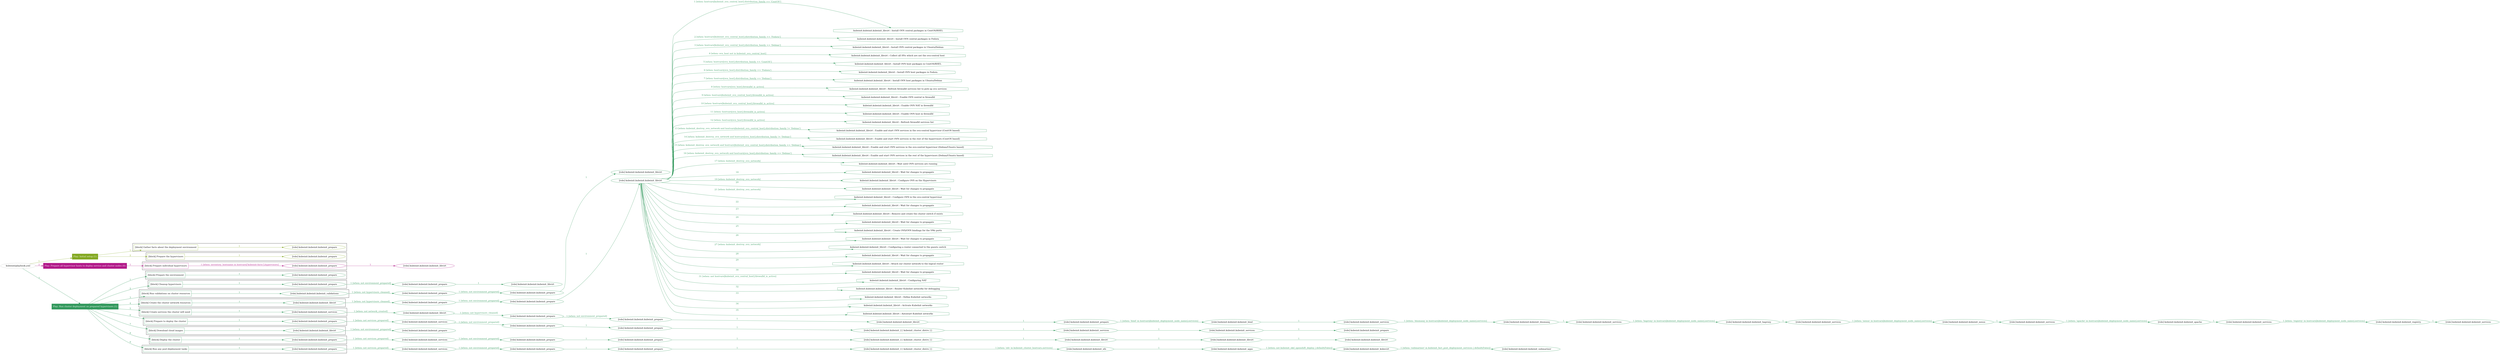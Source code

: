digraph {
	graph [concentrate=true ordering=in rankdir=LR ratio=fill]
	edge [esep=5 sep=10]
	"kubeinit/playbook.yml" [id=root_node style=dotted]
	play_64c5be96 [label="Play: Initial setup (1)" color="#84a923" fontcolor="#ffffff" id=play_64c5be96 shape=box style=filled tooltip=localhost]
	"kubeinit/playbook.yml" -> play_64c5be96 [label="1 " color="#84a923" fontcolor="#84a923" id=edge_d989dc16 labeltooltip="1 " tooltip="1 "]
	subgraph "kubeinit.kubeinit.kubeinit_prepare" {
		role_40d0c9c3 [label="[role] kubeinit.kubeinit.kubeinit_prepare" color="#84a923" id=role_40d0c9c3 tooltip="kubeinit.kubeinit.kubeinit_prepare"]
	}
	subgraph "kubeinit.kubeinit.kubeinit_prepare" {
		role_6f2b9d97 [label="[role] kubeinit.kubeinit.kubeinit_prepare" color="#84a923" id=role_6f2b9d97 tooltip="kubeinit.kubeinit.kubeinit_prepare"]
	}
	subgraph "Play: Initial setup (1)" {
		play_64c5be96 -> block_3b63c0cf [label=1 color="#84a923" fontcolor="#84a923" id=edge_69ab7f92 labeltooltip=1 tooltip=1]
		subgraph cluster_block_3b63c0cf {
			block_3b63c0cf [label="[block] Gather facts about the deployment environment" color="#84a923" id=block_3b63c0cf labeltooltip="Gather facts about the deployment environment" shape=box tooltip="Gather facts about the deployment environment"]
			block_3b63c0cf -> role_40d0c9c3 [label="1 " color="#84a923" fontcolor="#84a923" id=edge_3a339fc4 labeltooltip="1 " tooltip="1 "]
		}
		play_64c5be96 -> block_45d8889c [label=2 color="#84a923" fontcolor="#84a923" id=edge_ad7aba45 labeltooltip=2 tooltip=2]
		subgraph cluster_block_45d8889c {
			block_45d8889c [label="[block] Prepare the hypervisors" color="#84a923" id=block_45d8889c labeltooltip="Prepare the hypervisors" shape=box tooltip="Prepare the hypervisors"]
			block_45d8889c -> role_6f2b9d97 [label="1 " color="#84a923" fontcolor="#84a923" id=edge_18cc5f94 labeltooltip="1 " tooltip="1 "]
		}
	}
	play_cd6ed33e [label="Play: Prepare all hypervisor hosts to deploy service and cluster nodes (0)" color="#b21a89" fontcolor="#ffffff" id=play_cd6ed33e shape=box style=filled tooltip="Play: Prepare all hypervisor hosts to deploy service and cluster nodes (0)"]
	"kubeinit/playbook.yml" -> play_cd6ed33e [label="2 " color="#b21a89" fontcolor="#b21a89" id=edge_70a1ecd7 labeltooltip="2 " tooltip="2 "]
	subgraph "kubeinit.kubeinit.kubeinit_libvirt" {
		role_6ce63985 [label="[role] kubeinit.kubeinit.kubeinit_libvirt" color="#b21a89" id=role_6ce63985 tooltip="kubeinit.kubeinit.kubeinit_libvirt"]
	}
	subgraph "kubeinit.kubeinit.kubeinit_prepare" {
		role_cce93c02 [label="[role] kubeinit.kubeinit.kubeinit_prepare" color="#b21a89" id=role_cce93c02 tooltip="kubeinit.kubeinit.kubeinit_prepare"]
		role_cce93c02 -> role_6ce63985 [label="1 " color="#b21a89" fontcolor="#b21a89" id=edge_01d6699b labeltooltip="1 " tooltip="1 "]
	}
	subgraph "Play: Prepare all hypervisor hosts to deploy service and cluster nodes (0)" {
		play_cd6ed33e -> block_f930c5ff [label=1 color="#b21a89" fontcolor="#b21a89" id=edge_4c06ca40 labeltooltip=1 tooltip=1]
		subgraph cluster_block_f930c5ff {
			block_f930c5ff [label="[block] Prepare individual hypervisors" color="#b21a89" id=block_f930c5ff labeltooltip="Prepare individual hypervisors" shape=box tooltip="Prepare individual hypervisors"]
			block_f930c5ff -> role_cce93c02 [label="1 [when: inventory_hostname in hostvars['kubeinit-facts'].hypervisors]" color="#b21a89" fontcolor="#b21a89" id=edge_00467868 labeltooltip="1 [when: inventory_hostname in hostvars['kubeinit-facts'].hypervisors]" tooltip="1 [when: inventory_hostname in hostvars['kubeinit-facts'].hypervisors]"]
		}
	}
	play_74e1d8f1 [label="Play: Run cluster deployment on prepared hypervisors (1)" color="#33995d" fontcolor="#ffffff" id=play_74e1d8f1 shape=box style=filled tooltip=localhost]
	"kubeinit/playbook.yml" -> play_74e1d8f1 [label="3 " color="#33995d" fontcolor="#33995d" id=edge_7a89b7b6 labeltooltip="3 " tooltip="3 "]
	subgraph "kubeinit.kubeinit.kubeinit_prepare" {
		role_b40b4121 [label="[role] kubeinit.kubeinit.kubeinit_prepare" color="#33995d" id=role_b40b4121 tooltip="kubeinit.kubeinit.kubeinit_prepare"]
	}
	subgraph "kubeinit.kubeinit.kubeinit_libvirt" {
		role_b1e05d0d [label="[role] kubeinit.kubeinit.kubeinit_libvirt" color="#33995d" id=role_b1e05d0d tooltip="kubeinit.kubeinit.kubeinit_libvirt"]
	}
	subgraph "kubeinit.kubeinit.kubeinit_prepare" {
		role_0f54684a [label="[role] kubeinit.kubeinit.kubeinit_prepare" color="#33995d" id=role_0f54684a tooltip="kubeinit.kubeinit.kubeinit_prepare"]
		role_0f54684a -> role_b1e05d0d [label="1 " color="#33995d" fontcolor="#33995d" id=edge_5218c5a9 labeltooltip="1 " tooltip="1 "]
	}
	subgraph "kubeinit.kubeinit.kubeinit_prepare" {
		role_afe2c959 [label="[role] kubeinit.kubeinit.kubeinit_prepare" color="#33995d" id=role_afe2c959 tooltip="kubeinit.kubeinit.kubeinit_prepare"]
		role_afe2c959 -> role_0f54684a [label="1 [when: not environment_prepared]" color="#33995d" fontcolor="#33995d" id=edge_82665a51 labeltooltip="1 [when: not environment_prepared]" tooltip="1 [when: not environment_prepared]"]
	}
	subgraph "kubeinit.kubeinit.kubeinit_libvirt" {
		role_5a486a34 [label="[role] kubeinit.kubeinit.kubeinit_libvirt" color="#33995d" id=role_5a486a34 tooltip="kubeinit.kubeinit.kubeinit_libvirt"]
	}
	subgraph "kubeinit.kubeinit.kubeinit_prepare" {
		role_0d110d1c [label="[role] kubeinit.kubeinit.kubeinit_prepare" color="#33995d" id=role_0d110d1c tooltip="kubeinit.kubeinit.kubeinit_prepare"]
		role_0d110d1c -> role_5a486a34 [label="1 " color="#33995d" fontcolor="#33995d" id=edge_1c756666 labeltooltip="1 " tooltip="1 "]
	}
	subgraph "kubeinit.kubeinit.kubeinit_prepare" {
		role_6f2c1e67 [label="[role] kubeinit.kubeinit.kubeinit_prepare" color="#33995d" id=role_6f2c1e67 tooltip="kubeinit.kubeinit.kubeinit_prepare"]
		role_6f2c1e67 -> role_0d110d1c [label="1 [when: not environment_prepared]" color="#33995d" fontcolor="#33995d" id=edge_6d3d7665 labeltooltip="1 [when: not environment_prepared]" tooltip="1 [when: not environment_prepared]"]
	}
	subgraph "kubeinit.kubeinit.kubeinit_validations" {
		role_a00340f7 [label="[role] kubeinit.kubeinit.kubeinit_validations" color="#33995d" id=role_a00340f7 tooltip="kubeinit.kubeinit.kubeinit_validations"]
		role_a00340f7 -> role_6f2c1e67 [label="1 [when: not hypervisors_cleaned]" color="#33995d" fontcolor="#33995d" id=edge_d309adbd labeltooltip="1 [when: not hypervisors_cleaned]" tooltip="1 [when: not hypervisors_cleaned]"]
	}
	subgraph "kubeinit.kubeinit.kubeinit_libvirt" {
		role_6da11838 [label="[role] kubeinit.kubeinit.kubeinit_libvirt" color="#33995d" id=role_6da11838 tooltip="kubeinit.kubeinit.kubeinit_libvirt"]
		task_1759859d [label="kubeinit.kubeinit.kubeinit_libvirt : Install OVN central packages in CentOS/RHEL" color="#33995d" id=task_1759859d shape=octagon tooltip="kubeinit.kubeinit.kubeinit_libvirt : Install OVN central packages in CentOS/RHEL"]
		role_6da11838 -> task_1759859d [label="1 [when: hostvars[kubeinit_ovn_central_host].distribution_family == 'CentOS']" color="#33995d" fontcolor="#33995d" id=edge_3286faf6 labeltooltip="1 [when: hostvars[kubeinit_ovn_central_host].distribution_family == 'CentOS']" tooltip="1 [when: hostvars[kubeinit_ovn_central_host].distribution_family == 'CentOS']"]
		task_65e02f44 [label="kubeinit.kubeinit.kubeinit_libvirt : Install OVN central packages in Fedora" color="#33995d" id=task_65e02f44 shape=octagon tooltip="kubeinit.kubeinit.kubeinit_libvirt : Install OVN central packages in Fedora"]
		role_6da11838 -> task_65e02f44 [label="2 [when: hostvars[kubeinit_ovn_central_host].distribution_family == 'Fedora']" color="#33995d" fontcolor="#33995d" id=edge_ba212b54 labeltooltip="2 [when: hostvars[kubeinit_ovn_central_host].distribution_family == 'Fedora']" tooltip="2 [when: hostvars[kubeinit_ovn_central_host].distribution_family == 'Fedora']"]
		task_5f76c30f [label="kubeinit.kubeinit.kubeinit_libvirt : Install OVN central packages in Ubuntu/Debian" color="#33995d" id=task_5f76c30f shape=octagon tooltip="kubeinit.kubeinit.kubeinit_libvirt : Install OVN central packages in Ubuntu/Debian"]
		role_6da11838 -> task_5f76c30f [label="3 [when: hostvars[kubeinit_ovn_central_host].distribution_family == 'Debian']" color="#33995d" fontcolor="#33995d" id=edge_7a84718f labeltooltip="3 [when: hostvars[kubeinit_ovn_central_host].distribution_family == 'Debian']" tooltip="3 [when: hostvars[kubeinit_ovn_central_host].distribution_family == 'Debian']"]
		task_08f5e049 [label="kubeinit.kubeinit.kubeinit_libvirt : Collect all HVs which are not the ovn-central host" color="#33995d" id=task_08f5e049 shape=octagon tooltip="kubeinit.kubeinit.kubeinit_libvirt : Collect all HVs which are not the ovn-central host"]
		role_6da11838 -> task_08f5e049 [label="4 [when: ovn_host not in kubeinit_ovn_central_host]" color="#33995d" fontcolor="#33995d" id=edge_309774af labeltooltip="4 [when: ovn_host not in kubeinit_ovn_central_host]" tooltip="4 [when: ovn_host not in kubeinit_ovn_central_host]"]
		task_6bb2a9de [label="kubeinit.kubeinit.kubeinit_libvirt : Install OVN host packages in CentOS/RHEL" color="#33995d" id=task_6bb2a9de shape=octagon tooltip="kubeinit.kubeinit.kubeinit_libvirt : Install OVN host packages in CentOS/RHEL"]
		role_6da11838 -> task_6bb2a9de [label="5 [when: hostvars[ovn_host].distribution_family == 'CentOS']" color="#33995d" fontcolor="#33995d" id=edge_b638bb57 labeltooltip="5 [when: hostvars[ovn_host].distribution_family == 'CentOS']" tooltip="5 [when: hostvars[ovn_host].distribution_family == 'CentOS']"]
		task_6ecfb9bb [label="kubeinit.kubeinit.kubeinit_libvirt : Install OVN host packages in Fedora" color="#33995d" id=task_6ecfb9bb shape=octagon tooltip="kubeinit.kubeinit.kubeinit_libvirt : Install OVN host packages in Fedora"]
		role_6da11838 -> task_6ecfb9bb [label="6 [when: hostvars[ovn_host].distribution_family == 'Fedora']" color="#33995d" fontcolor="#33995d" id=edge_80e755b7 labeltooltip="6 [when: hostvars[ovn_host].distribution_family == 'Fedora']" tooltip="6 [when: hostvars[ovn_host].distribution_family == 'Fedora']"]
		task_16bea270 [label="kubeinit.kubeinit.kubeinit_libvirt : Install OVN host packages in Ubuntu/Debian" color="#33995d" id=task_16bea270 shape=octagon tooltip="kubeinit.kubeinit.kubeinit_libvirt : Install OVN host packages in Ubuntu/Debian"]
		role_6da11838 -> task_16bea270 [label="7 [when: hostvars[ovn_host].distribution_family == 'Debian']" color="#33995d" fontcolor="#33995d" id=edge_3de2c2cf labeltooltip="7 [when: hostvars[ovn_host].distribution_family == 'Debian']" tooltip="7 [when: hostvars[ovn_host].distribution_family == 'Debian']"]
		task_77dfca87 [label="kubeinit.kubeinit.kubeinit_libvirt : Refresh firewalld services list to pick up ovn services" color="#33995d" id=task_77dfca87 shape=octagon tooltip="kubeinit.kubeinit.kubeinit_libvirt : Refresh firewalld services list to pick up ovn services"]
		role_6da11838 -> task_77dfca87 [label="8 [when: hostvars[ovn_host].firewalld_is_active]" color="#33995d" fontcolor="#33995d" id=edge_5b3ef7ee labeltooltip="8 [when: hostvars[ovn_host].firewalld_is_active]" tooltip="8 [when: hostvars[ovn_host].firewalld_is_active]"]
		task_a8892f51 [label="kubeinit.kubeinit.kubeinit_libvirt : Enable OVN central in firewalld" color="#33995d" id=task_a8892f51 shape=octagon tooltip="kubeinit.kubeinit.kubeinit_libvirt : Enable OVN central in firewalld"]
		role_6da11838 -> task_a8892f51 [label="9 [when: hostvars[kubeinit_ovn_central_host].firewalld_is_active]" color="#33995d" fontcolor="#33995d" id=edge_c0bc799a labeltooltip="9 [when: hostvars[kubeinit_ovn_central_host].firewalld_is_active]" tooltip="9 [when: hostvars[kubeinit_ovn_central_host].firewalld_is_active]"]
		task_7286042a [label="kubeinit.kubeinit.kubeinit_libvirt : Enable OVN NAT in firewalld" color="#33995d" id=task_7286042a shape=octagon tooltip="kubeinit.kubeinit.kubeinit_libvirt : Enable OVN NAT in firewalld"]
		role_6da11838 -> task_7286042a [label="10 [when: hostvars[kubeinit_ovn_central_host].firewalld_is_active]" color="#33995d" fontcolor="#33995d" id=edge_5a6fcb88 labeltooltip="10 [when: hostvars[kubeinit_ovn_central_host].firewalld_is_active]" tooltip="10 [when: hostvars[kubeinit_ovn_central_host].firewalld_is_active]"]
		task_fccbbf4f [label="kubeinit.kubeinit.kubeinit_libvirt : Enable OVN host in firewalld" color="#33995d" id=task_fccbbf4f shape=octagon tooltip="kubeinit.kubeinit.kubeinit_libvirt : Enable OVN host in firewalld"]
		role_6da11838 -> task_fccbbf4f [label="11 [when: hostvars[ovn_host].firewalld_is_active]" color="#33995d" fontcolor="#33995d" id=edge_d07a5533 labeltooltip="11 [when: hostvars[ovn_host].firewalld_is_active]" tooltip="11 [when: hostvars[ovn_host].firewalld_is_active]"]
		task_d6bf2bf0 [label="kubeinit.kubeinit.kubeinit_libvirt : Refresh firewalld services list" color="#33995d" id=task_d6bf2bf0 shape=octagon tooltip="kubeinit.kubeinit.kubeinit_libvirt : Refresh firewalld services list"]
		role_6da11838 -> task_d6bf2bf0 [label="12 [when: hostvars[ovn_host].firewalld_is_active]" color="#33995d" fontcolor="#33995d" id=edge_869db8e2 labeltooltip="12 [when: hostvars[ovn_host].firewalld_is_active]" tooltip="12 [when: hostvars[ovn_host].firewalld_is_active]"]
		task_e88856ba [label="kubeinit.kubeinit.kubeinit_libvirt : Enable and start OVN services in the ovn-central hypervisor (CentOS based)" color="#33995d" id=task_e88856ba shape=octagon tooltip="kubeinit.kubeinit.kubeinit_libvirt : Enable and start OVN services in the ovn-central hypervisor (CentOS based)"]
		role_6da11838 -> task_e88856ba [label="13 [when: kubeinit_destroy_ovn_network and hostvars[kubeinit_ovn_central_host].distribution_family != 'Debian']" color="#33995d" fontcolor="#33995d" id=edge_960bbe0b labeltooltip="13 [when: kubeinit_destroy_ovn_network and hostvars[kubeinit_ovn_central_host].distribution_family != 'Debian']" tooltip="13 [when: kubeinit_destroy_ovn_network and hostvars[kubeinit_ovn_central_host].distribution_family != 'Debian']"]
		task_934f1d5e [label="kubeinit.kubeinit.kubeinit_libvirt : Enable and start OVN services in the rest of the hypervisors (CentOS based)" color="#33995d" id=task_934f1d5e shape=octagon tooltip="kubeinit.kubeinit.kubeinit_libvirt : Enable and start OVN services in the rest of the hypervisors (CentOS based)"]
		role_6da11838 -> task_934f1d5e [label="14 [when: kubeinit_destroy_ovn_network and hostvars[ovn_host].distribution_family != 'Debian']" color="#33995d" fontcolor="#33995d" id=edge_e40ad2ad labeltooltip="14 [when: kubeinit_destroy_ovn_network and hostvars[ovn_host].distribution_family != 'Debian']" tooltip="14 [when: kubeinit_destroy_ovn_network and hostvars[ovn_host].distribution_family != 'Debian']"]
		task_148673da [label="kubeinit.kubeinit.kubeinit_libvirt : Enable and start OVN services in the ovn-central hypervisor (Debian/Ubuntu based)" color="#33995d" id=task_148673da shape=octagon tooltip="kubeinit.kubeinit.kubeinit_libvirt : Enable and start OVN services in the ovn-central hypervisor (Debian/Ubuntu based)"]
		role_6da11838 -> task_148673da [label="15 [when: kubeinit_destroy_ovn_network and hostvars[kubeinit_ovn_central_host].distribution_family == 'Debian']" color="#33995d" fontcolor="#33995d" id=edge_38afab16 labeltooltip="15 [when: kubeinit_destroy_ovn_network and hostvars[kubeinit_ovn_central_host].distribution_family == 'Debian']" tooltip="15 [when: kubeinit_destroy_ovn_network and hostvars[kubeinit_ovn_central_host].distribution_family == 'Debian']"]
		task_e67b61d2 [label="kubeinit.kubeinit.kubeinit_libvirt : Enable and start OVN services in the rest of the hypervisors (Debian/Ubuntu based)" color="#33995d" id=task_e67b61d2 shape=octagon tooltip="kubeinit.kubeinit.kubeinit_libvirt : Enable and start OVN services in the rest of the hypervisors (Debian/Ubuntu based)"]
		role_6da11838 -> task_e67b61d2 [label="16 [when: kubeinit_destroy_ovn_network and hostvars[ovn_host].distribution_family == 'Debian']" color="#33995d" fontcolor="#33995d" id=edge_6595c853 labeltooltip="16 [when: kubeinit_destroy_ovn_network and hostvars[ovn_host].distribution_family == 'Debian']" tooltip="16 [when: kubeinit_destroy_ovn_network and hostvars[ovn_host].distribution_family == 'Debian']"]
		task_322de3c3 [label="kubeinit.kubeinit.kubeinit_libvirt : Wait until OVN services are running" color="#33995d" id=task_322de3c3 shape=octagon tooltip="kubeinit.kubeinit.kubeinit_libvirt : Wait until OVN services are running"]
		role_6da11838 -> task_322de3c3 [label="17 [when: kubeinit_destroy_ovn_network]" color="#33995d" fontcolor="#33995d" id=edge_fb62d770 labeltooltip="17 [when: kubeinit_destroy_ovn_network]" tooltip="17 [when: kubeinit_destroy_ovn_network]"]
		task_72d960ee [label="kubeinit.kubeinit.kubeinit_libvirt : Wait for changes to propagate" color="#33995d" id=task_72d960ee shape=octagon tooltip="kubeinit.kubeinit.kubeinit_libvirt : Wait for changes to propagate"]
		role_6da11838 -> task_72d960ee [label="18 " color="#33995d" fontcolor="#33995d" id=edge_af1319af labeltooltip="18 " tooltip="18 "]
		task_82a09cc0 [label="kubeinit.kubeinit.kubeinit_libvirt : Configure OVS on the Hypervisors" color="#33995d" id=task_82a09cc0 shape=octagon tooltip="kubeinit.kubeinit.kubeinit_libvirt : Configure OVS on the Hypervisors"]
		role_6da11838 -> task_82a09cc0 [label="19 [when: kubeinit_destroy_ovn_network]" color="#33995d" fontcolor="#33995d" id=edge_cda50c29 labeltooltip="19 [when: kubeinit_destroy_ovn_network]" tooltip="19 [when: kubeinit_destroy_ovn_network]"]
		task_f2006112 [label="kubeinit.kubeinit.kubeinit_libvirt : Wait for changes to propagate" color="#33995d" id=task_f2006112 shape=octagon tooltip="kubeinit.kubeinit.kubeinit_libvirt : Wait for changes to propagate"]
		role_6da11838 -> task_f2006112 [label="20 " color="#33995d" fontcolor="#33995d" id=edge_9fe1736d labeltooltip="20 " tooltip="20 "]
		task_4aa82bf3 [label="kubeinit.kubeinit.kubeinit_libvirt : Configure OVN in the ovn-central hypervisor" color="#33995d" id=task_4aa82bf3 shape=octagon tooltip="kubeinit.kubeinit.kubeinit_libvirt : Configure OVN in the ovn-central hypervisor"]
		role_6da11838 -> task_4aa82bf3 [label="21 [when: kubeinit_destroy_ovn_network]" color="#33995d" fontcolor="#33995d" id=edge_2e6d9ff4 labeltooltip="21 [when: kubeinit_destroy_ovn_network]" tooltip="21 [when: kubeinit_destroy_ovn_network]"]
		task_3efb49d4 [label="kubeinit.kubeinit.kubeinit_libvirt : Wait for changes to propagate" color="#33995d" id=task_3efb49d4 shape=octagon tooltip="kubeinit.kubeinit.kubeinit_libvirt : Wait for changes to propagate"]
		role_6da11838 -> task_3efb49d4 [label="22 " color="#33995d" fontcolor="#33995d" id=edge_be2f9a98 labeltooltip="22 " tooltip="22 "]
		task_24e641fa [label="kubeinit.kubeinit.kubeinit_libvirt : Remove and create the cluster switch if exists" color="#33995d" id=task_24e641fa shape=octagon tooltip="kubeinit.kubeinit.kubeinit_libvirt : Remove and create the cluster switch if exists"]
		role_6da11838 -> task_24e641fa [label="23 " color="#33995d" fontcolor="#33995d" id=edge_5d2b71e0 labeltooltip="23 " tooltip="23 "]
		task_b1082b99 [label="kubeinit.kubeinit.kubeinit_libvirt : Wait for changes to propagate" color="#33995d" id=task_b1082b99 shape=octagon tooltip="kubeinit.kubeinit.kubeinit_libvirt : Wait for changes to propagate"]
		role_6da11838 -> task_b1082b99 [label="24 " color="#33995d" fontcolor="#33995d" id=edge_dfe21b2f labeltooltip="24 " tooltip="24 "]
		task_6963716a [label="kubeinit.kubeinit.kubeinit_libvirt : Create OVS/OVN bindings for the VMs ports" color="#33995d" id=task_6963716a shape=octagon tooltip="kubeinit.kubeinit.kubeinit_libvirt : Create OVS/OVN bindings for the VMs ports"]
		role_6da11838 -> task_6963716a [label="25 " color="#33995d" fontcolor="#33995d" id=edge_ed2f2260 labeltooltip="25 " tooltip="25 "]
		task_3016f335 [label="kubeinit.kubeinit.kubeinit_libvirt : Wait for changes to propagate" color="#33995d" id=task_3016f335 shape=octagon tooltip="kubeinit.kubeinit.kubeinit_libvirt : Wait for changes to propagate"]
		role_6da11838 -> task_3016f335 [label="26 " color="#33995d" fontcolor="#33995d" id=edge_bf294d38 labeltooltip="26 " tooltip="26 "]
		task_5454903c [label="kubeinit.kubeinit.kubeinit_libvirt : Configuring a router connected to the guests switch" color="#33995d" id=task_5454903c shape=octagon tooltip="kubeinit.kubeinit.kubeinit_libvirt : Configuring a router connected to the guests switch"]
		role_6da11838 -> task_5454903c [label="27 [when: kubeinit_destroy_ovn_network]" color="#33995d" fontcolor="#33995d" id=edge_5225630f labeltooltip="27 [when: kubeinit_destroy_ovn_network]" tooltip="27 [when: kubeinit_destroy_ovn_network]"]
		task_b6505bed [label="kubeinit.kubeinit.kubeinit_libvirt : Wait for changes to propagate" color="#33995d" id=task_b6505bed shape=octagon tooltip="kubeinit.kubeinit.kubeinit_libvirt : Wait for changes to propagate"]
		role_6da11838 -> task_b6505bed [label="28 " color="#33995d" fontcolor="#33995d" id=edge_0a147ffc labeltooltip="28 " tooltip="28 "]
		task_9afb7495 [label="kubeinit.kubeinit.kubeinit_libvirt : Attach our cluster network to the logical router" color="#33995d" id=task_9afb7495 shape=octagon tooltip="kubeinit.kubeinit.kubeinit_libvirt : Attach our cluster network to the logical router"]
		role_6da11838 -> task_9afb7495 [label="29 " color="#33995d" fontcolor="#33995d" id=edge_9f7c81ab labeltooltip="29 " tooltip="29 "]
		task_f857a353 [label="kubeinit.kubeinit.kubeinit_libvirt : Wait for changes to propagate" color="#33995d" id=task_f857a353 shape=octagon tooltip="kubeinit.kubeinit.kubeinit_libvirt : Wait for changes to propagate"]
		role_6da11838 -> task_f857a353 [label="30 " color="#33995d" fontcolor="#33995d" id=edge_a60b08bb labeltooltip="30 " tooltip="30 "]
		task_835fd56e [label="kubeinit.kubeinit.kubeinit_libvirt : Configuring NAT" color="#33995d" id=task_835fd56e shape=octagon tooltip="kubeinit.kubeinit.kubeinit_libvirt : Configuring NAT"]
		role_6da11838 -> task_835fd56e [label="31 [when: not hostvars[kubeinit_ovn_central_host].firewalld_is_active]" color="#33995d" fontcolor="#33995d" id=edge_90fb4fee labeltooltip="31 [when: not hostvars[kubeinit_ovn_central_host].firewalld_is_active]" tooltip="31 [when: not hostvars[kubeinit_ovn_central_host].firewalld_is_active]"]
		task_0739cfad [label="kubeinit.kubeinit.kubeinit_libvirt : Render KubeInit networks for debugging" color="#33995d" id=task_0739cfad shape=octagon tooltip="kubeinit.kubeinit.kubeinit_libvirt : Render KubeInit networks for debugging"]
		role_6da11838 -> task_0739cfad [label="32 " color="#33995d" fontcolor="#33995d" id=edge_9832bb47 labeltooltip="32 " tooltip="32 "]
		task_753982cb [label="kubeinit.kubeinit.kubeinit_libvirt : Define KubeInit networks" color="#33995d" id=task_753982cb shape=octagon tooltip="kubeinit.kubeinit.kubeinit_libvirt : Define KubeInit networks"]
		role_6da11838 -> task_753982cb [label="33 " color="#33995d" fontcolor="#33995d" id=edge_c92f7876 labeltooltip="33 " tooltip="33 "]
		task_6e7739a7 [label="kubeinit.kubeinit.kubeinit_libvirt : Activate KubeInit networks" color="#33995d" id=task_6e7739a7 shape=octagon tooltip="kubeinit.kubeinit.kubeinit_libvirt : Activate KubeInit networks"]
		role_6da11838 -> task_6e7739a7 [label="34 " color="#33995d" fontcolor="#33995d" id=edge_ec42f949 labeltooltip="34 " tooltip="34 "]
		task_7151248c [label="kubeinit.kubeinit.kubeinit_libvirt : Autostart KubeInit networks" color="#33995d" id=task_7151248c shape=octagon tooltip="kubeinit.kubeinit.kubeinit_libvirt : Autostart KubeInit networks"]
		role_6da11838 -> task_7151248c [label="35 " color="#33995d" fontcolor="#33995d" id=edge_62a8158e labeltooltip="35 " tooltip="35 "]
	}
	subgraph "kubeinit.kubeinit.kubeinit_prepare" {
		role_6a6a3510 [label="[role] kubeinit.kubeinit.kubeinit_prepare" color="#33995d" id=role_6a6a3510 tooltip="kubeinit.kubeinit.kubeinit_prepare"]
		role_6a6a3510 -> role_6da11838 [label="1 " color="#33995d" fontcolor="#33995d" id=edge_783809f7 labeltooltip="1 " tooltip="1 "]
	}
	subgraph "kubeinit.kubeinit.kubeinit_prepare" {
		role_2949c669 [label="[role] kubeinit.kubeinit.kubeinit_prepare" color="#33995d" id=role_2949c669 tooltip="kubeinit.kubeinit.kubeinit_prepare"]
		role_2949c669 -> role_6a6a3510 [label="1 [when: not environment_prepared]" color="#33995d" fontcolor="#33995d" id=edge_83961c93 labeltooltip="1 [when: not environment_prepared]" tooltip="1 [when: not environment_prepared]"]
	}
	subgraph "kubeinit.kubeinit.kubeinit_libvirt" {
		role_b7d84d77 [label="[role] kubeinit.kubeinit.kubeinit_libvirt" color="#33995d" id=role_b7d84d77 tooltip="kubeinit.kubeinit.kubeinit_libvirt"]
		role_b7d84d77 -> role_2949c669 [label="1 [when: not hypervisors_cleaned]" color="#33995d" fontcolor="#33995d" id=edge_e78f540b labeltooltip="1 [when: not hypervisors_cleaned]" tooltip="1 [when: not hypervisors_cleaned]"]
	}
	subgraph "kubeinit.kubeinit.kubeinit_services" {
		role_6c915ada [label="[role] kubeinit.kubeinit.kubeinit_services" color="#33995d" id=role_6c915ada tooltip="kubeinit.kubeinit.kubeinit_services"]
	}
	subgraph "kubeinit.kubeinit.kubeinit_registry" {
		role_28fd7b31 [label="[role] kubeinit.kubeinit.kubeinit_registry" color="#33995d" id=role_28fd7b31 tooltip="kubeinit.kubeinit.kubeinit_registry"]
		role_28fd7b31 -> role_6c915ada [label="1 " color="#33995d" fontcolor="#33995d" id=edge_4b3110cd labeltooltip="1 " tooltip="1 "]
	}
	subgraph "kubeinit.kubeinit.kubeinit_services" {
		role_e781f636 [label="[role] kubeinit.kubeinit.kubeinit_services" color="#33995d" id=role_e781f636 tooltip="kubeinit.kubeinit.kubeinit_services"]
		role_e781f636 -> role_28fd7b31 [label="1 [when: 'registry' in hostvars[kubeinit_deployment_node_name].services]" color="#33995d" fontcolor="#33995d" id=edge_9e55ff65 labeltooltip="1 [when: 'registry' in hostvars[kubeinit_deployment_node_name].services]" tooltip="1 [when: 'registry' in hostvars[kubeinit_deployment_node_name].services]"]
	}
	subgraph "kubeinit.kubeinit.kubeinit_apache" {
		role_0ebfeaf5 [label="[role] kubeinit.kubeinit.kubeinit_apache" color="#33995d" id=role_0ebfeaf5 tooltip="kubeinit.kubeinit.kubeinit_apache"]
		role_0ebfeaf5 -> role_e781f636 [label="1 " color="#33995d" fontcolor="#33995d" id=edge_142964bd labeltooltip="1 " tooltip="1 "]
	}
	subgraph "kubeinit.kubeinit.kubeinit_services" {
		role_2c977f11 [label="[role] kubeinit.kubeinit.kubeinit_services" color="#33995d" id=role_2c977f11 tooltip="kubeinit.kubeinit.kubeinit_services"]
		role_2c977f11 -> role_0ebfeaf5 [label="1 [when: 'apache' in hostvars[kubeinit_deployment_node_name].services]" color="#33995d" fontcolor="#33995d" id=edge_5a2590e5 labeltooltip="1 [when: 'apache' in hostvars[kubeinit_deployment_node_name].services]" tooltip="1 [when: 'apache' in hostvars[kubeinit_deployment_node_name].services]"]
	}
	subgraph "kubeinit.kubeinit.kubeinit_nexus" {
		role_3e7e03a2 [label="[role] kubeinit.kubeinit.kubeinit_nexus" color="#33995d" id=role_3e7e03a2 tooltip="kubeinit.kubeinit.kubeinit_nexus"]
		role_3e7e03a2 -> role_2c977f11 [label="1 " color="#33995d" fontcolor="#33995d" id=edge_be854e97 labeltooltip="1 " tooltip="1 "]
	}
	subgraph "kubeinit.kubeinit.kubeinit_services" {
		role_ef25cf33 [label="[role] kubeinit.kubeinit.kubeinit_services" color="#33995d" id=role_ef25cf33 tooltip="kubeinit.kubeinit.kubeinit_services"]
		role_ef25cf33 -> role_3e7e03a2 [label="1 [when: 'nexus' in hostvars[kubeinit_deployment_node_name].services]" color="#33995d" fontcolor="#33995d" id=edge_163a20fe labeltooltip="1 [when: 'nexus' in hostvars[kubeinit_deployment_node_name].services]" tooltip="1 [when: 'nexus' in hostvars[kubeinit_deployment_node_name].services]"]
	}
	subgraph "kubeinit.kubeinit.kubeinit_haproxy" {
		role_a5ba7f2f [label="[role] kubeinit.kubeinit.kubeinit_haproxy" color="#33995d" id=role_a5ba7f2f tooltip="kubeinit.kubeinit.kubeinit_haproxy"]
		role_a5ba7f2f -> role_ef25cf33 [label="1 " color="#33995d" fontcolor="#33995d" id=edge_cbe8b521 labeltooltip="1 " tooltip="1 "]
	}
	subgraph "kubeinit.kubeinit.kubeinit_services" {
		role_f4aa4aab [label="[role] kubeinit.kubeinit.kubeinit_services" color="#33995d" id=role_f4aa4aab tooltip="kubeinit.kubeinit.kubeinit_services"]
		role_f4aa4aab -> role_a5ba7f2f [label="1 [when: 'haproxy' in hostvars[kubeinit_deployment_node_name].services]" color="#33995d" fontcolor="#33995d" id=edge_3921348a labeltooltip="1 [when: 'haproxy' in hostvars[kubeinit_deployment_node_name].services]" tooltip="1 [when: 'haproxy' in hostvars[kubeinit_deployment_node_name].services]"]
	}
	subgraph "kubeinit.kubeinit.kubeinit_dnsmasq" {
		role_b8170c21 [label="[role] kubeinit.kubeinit.kubeinit_dnsmasq" color="#33995d" id=role_b8170c21 tooltip="kubeinit.kubeinit.kubeinit_dnsmasq"]
		role_b8170c21 -> role_f4aa4aab [label="1 " color="#33995d" fontcolor="#33995d" id=edge_e3838e23 labeltooltip="1 " tooltip="1 "]
	}
	subgraph "kubeinit.kubeinit.kubeinit_services" {
		role_95659535 [label="[role] kubeinit.kubeinit.kubeinit_services" color="#33995d" id=role_95659535 tooltip="kubeinit.kubeinit.kubeinit_services"]
		role_95659535 -> role_b8170c21 [label="1 [when: 'dnsmasq' in hostvars[kubeinit_deployment_node_name].services]" color="#33995d" fontcolor="#33995d" id=edge_71f04a51 labeltooltip="1 [when: 'dnsmasq' in hostvars[kubeinit_deployment_node_name].services]" tooltip="1 [when: 'dnsmasq' in hostvars[kubeinit_deployment_node_name].services]"]
	}
	subgraph "kubeinit.kubeinit.kubeinit_bind" {
		role_641d0840 [label="[role] kubeinit.kubeinit.kubeinit_bind" color="#33995d" id=role_641d0840 tooltip="kubeinit.kubeinit.kubeinit_bind"]
		role_641d0840 -> role_95659535 [label="1 " color="#33995d" fontcolor="#33995d" id=edge_ad8a2777 labeltooltip="1 " tooltip="1 "]
	}
	subgraph "kubeinit.kubeinit.kubeinit_prepare" {
		role_31939bca [label="[role] kubeinit.kubeinit.kubeinit_prepare" color="#33995d" id=role_31939bca tooltip="kubeinit.kubeinit.kubeinit_prepare"]
		role_31939bca -> role_641d0840 [label="1 [when: 'bind' in hostvars[kubeinit_deployment_node_name].services]" color="#33995d" fontcolor="#33995d" id=edge_641f043e labeltooltip="1 [when: 'bind' in hostvars[kubeinit_deployment_node_name].services]" tooltip="1 [when: 'bind' in hostvars[kubeinit_deployment_node_name].services]"]
	}
	subgraph "kubeinit.kubeinit.kubeinit_libvirt" {
		role_d3fe7533 [label="[role] kubeinit.kubeinit.kubeinit_libvirt" color="#33995d" id=role_d3fe7533 tooltip="kubeinit.kubeinit.kubeinit_libvirt"]
		role_d3fe7533 -> role_31939bca [label="1 " color="#33995d" fontcolor="#33995d" id=edge_f36ff060 labeltooltip="1 " tooltip="1 "]
	}
	subgraph "kubeinit.kubeinit.kubeinit_prepare" {
		role_099f5790 [label="[role] kubeinit.kubeinit.kubeinit_prepare" color="#33995d" id=role_099f5790 tooltip="kubeinit.kubeinit.kubeinit_prepare"]
		role_099f5790 -> role_d3fe7533 [label="1 " color="#33995d" fontcolor="#33995d" id=edge_7e2ce97e labeltooltip="1 " tooltip="1 "]
	}
	subgraph "kubeinit.kubeinit.kubeinit_prepare" {
		role_5eb6bd8a [label="[role] kubeinit.kubeinit.kubeinit_prepare" color="#33995d" id=role_5eb6bd8a tooltip="kubeinit.kubeinit.kubeinit_prepare"]
		role_5eb6bd8a -> role_099f5790 [label="1 [when: not environment_prepared]" color="#33995d" fontcolor="#33995d" id=edge_792f7f0b labeltooltip="1 [when: not environment_prepared]" tooltip="1 [when: not environment_prepared]"]
	}
	subgraph "kubeinit.kubeinit.kubeinit_libvirt" {
		role_85e2e1be [label="[role] kubeinit.kubeinit.kubeinit_libvirt" color="#33995d" id=role_85e2e1be tooltip="kubeinit.kubeinit.kubeinit_libvirt"]
		role_85e2e1be -> role_5eb6bd8a [label="1 [when: not hypervisors_cleaned]" color="#33995d" fontcolor="#33995d" id=edge_9cc1b5f7 labeltooltip="1 [when: not hypervisors_cleaned]" tooltip="1 [when: not hypervisors_cleaned]"]
	}
	subgraph "kubeinit.kubeinit.kubeinit_services" {
		role_a71be885 [label="[role] kubeinit.kubeinit.kubeinit_services" color="#33995d" id=role_a71be885 tooltip="kubeinit.kubeinit.kubeinit_services"]
		role_a71be885 -> role_85e2e1be [label="1 [when: not network_created]" color="#33995d" fontcolor="#33995d" id=edge_21b8b6bb labeltooltip="1 [when: not network_created]" tooltip="1 [when: not network_created]"]
	}
	subgraph "kubeinit.kubeinit.kubeinit_prepare" {
		role_5a47ffad [label="[role] kubeinit.kubeinit.kubeinit_prepare" color="#33995d" id=role_5a47ffad tooltip="kubeinit.kubeinit.kubeinit_prepare"]
	}
	subgraph "kubeinit.kubeinit.kubeinit_services" {
		role_e4acc4d8 [label="[role] kubeinit.kubeinit.kubeinit_services" color="#33995d" id=role_e4acc4d8 tooltip="kubeinit.kubeinit.kubeinit_services"]
		role_e4acc4d8 -> role_5a47ffad [label="1 " color="#33995d" fontcolor="#33995d" id=edge_0674a7c9 labeltooltip="1 " tooltip="1 "]
	}
	subgraph "kubeinit.kubeinit.kubeinit_services" {
		role_b331e05d [label="[role] kubeinit.kubeinit.kubeinit_services" color="#33995d" id=role_b331e05d tooltip="kubeinit.kubeinit.kubeinit_services"]
		role_b331e05d -> role_e4acc4d8 [label="1 " color="#33995d" fontcolor="#33995d" id=edge_ce7ad190 labeltooltip="1 " tooltip="1 "]
	}
	subgraph "kubeinit.kubeinit.kubeinit_{{ kubeinit_cluster_distro }}" {
		role_c29e1a6a [label="[role] kubeinit.kubeinit.kubeinit_{{ kubeinit_cluster_distro }}" color="#33995d" id=role_c29e1a6a tooltip="kubeinit.kubeinit.kubeinit_{{ kubeinit_cluster_distro }}"]
		role_c29e1a6a -> role_b331e05d [label="1 " color="#33995d" fontcolor="#33995d" id=edge_454fa3cc labeltooltip="1 " tooltip="1 "]
	}
	subgraph "kubeinit.kubeinit.kubeinit_prepare" {
		role_7a2296a5 [label="[role] kubeinit.kubeinit.kubeinit_prepare" color="#33995d" id=role_7a2296a5 tooltip="kubeinit.kubeinit.kubeinit_prepare"]
		role_7a2296a5 -> role_c29e1a6a [label="1 " color="#33995d" fontcolor="#33995d" id=edge_c3f01d92 labeltooltip="1 " tooltip="1 "]
	}
	subgraph "kubeinit.kubeinit.kubeinit_prepare" {
		role_ab38d025 [label="[role] kubeinit.kubeinit.kubeinit_prepare" color="#33995d" id=role_ab38d025 tooltip="kubeinit.kubeinit.kubeinit_prepare"]
		role_ab38d025 -> role_7a2296a5 [label="1 " color="#33995d" fontcolor="#33995d" id=edge_fcb909a9 labeltooltip="1 " tooltip="1 "]
	}
	subgraph "kubeinit.kubeinit.kubeinit_services" {
		role_11d466db [label="[role] kubeinit.kubeinit.kubeinit_services" color="#33995d" id=role_11d466db tooltip="kubeinit.kubeinit.kubeinit_services"]
		role_11d466db -> role_ab38d025 [label="1 [when: not environment_prepared]" color="#33995d" fontcolor="#33995d" id=edge_aa65d62d labeltooltip="1 [when: not environment_prepared]" tooltip="1 [when: not environment_prepared]"]
	}
	subgraph "kubeinit.kubeinit.kubeinit_prepare" {
		role_30fd5d65 [label="[role] kubeinit.kubeinit.kubeinit_prepare" color="#33995d" id=role_30fd5d65 tooltip="kubeinit.kubeinit.kubeinit_prepare"]
		role_30fd5d65 -> role_11d466db [label="1 [when: not services_prepared]" color="#33995d" fontcolor="#33995d" id=edge_642dca7e labeltooltip="1 [when: not services_prepared]" tooltip="1 [when: not services_prepared]"]
	}
	subgraph "kubeinit.kubeinit.kubeinit_prepare" {
		role_e157ee95 [label="[role] kubeinit.kubeinit.kubeinit_prepare" color="#33995d" id=role_e157ee95 tooltip="kubeinit.kubeinit.kubeinit_prepare"]
	}
	subgraph "kubeinit.kubeinit.kubeinit_libvirt" {
		role_a2d42bb1 [label="[role] kubeinit.kubeinit.kubeinit_libvirt" color="#33995d" id=role_a2d42bb1 tooltip="kubeinit.kubeinit.kubeinit_libvirt"]
		role_a2d42bb1 -> role_e157ee95 [label="1 [when: not environment_prepared]" color="#33995d" fontcolor="#33995d" id=edge_8efcef66 labeltooltip="1 [when: not environment_prepared]" tooltip="1 [when: not environment_prepared]"]
	}
	subgraph "kubeinit.kubeinit.kubeinit_libvirt" {
		role_bc4d4582 [label="[role] kubeinit.kubeinit.kubeinit_libvirt" color="#33995d" id=role_bc4d4582 tooltip="kubeinit.kubeinit.kubeinit_libvirt"]
	}
	subgraph "kubeinit.kubeinit.kubeinit_libvirt" {
		role_7ed3936c [label="[role] kubeinit.kubeinit.kubeinit_libvirt" color="#33995d" id=role_7ed3936c tooltip="kubeinit.kubeinit.kubeinit_libvirt"]
		role_7ed3936c -> role_bc4d4582 [label="1 " color="#33995d" fontcolor="#33995d" id=edge_b5b06320 labeltooltip="1 " tooltip="1 "]
	}
	subgraph "kubeinit.kubeinit.kubeinit_libvirt" {
		role_6785a182 [label="[role] kubeinit.kubeinit.kubeinit_libvirt" color="#33995d" id=role_6785a182 tooltip="kubeinit.kubeinit.kubeinit_libvirt"]
		role_6785a182 -> role_7ed3936c [label="1 " color="#33995d" fontcolor="#33995d" id=edge_96f5d77e labeltooltip="1 " tooltip="1 "]
	}
	subgraph "kubeinit.kubeinit.kubeinit_{{ kubeinit_cluster_distro }}" {
		role_c7f8f73e [label="[role] kubeinit.kubeinit.kubeinit_{{ kubeinit_cluster_distro }}" color="#33995d" id=role_c7f8f73e tooltip="kubeinit.kubeinit.kubeinit_{{ kubeinit_cluster_distro }}"]
		role_c7f8f73e -> role_6785a182 [label="1 " color="#33995d" fontcolor="#33995d" id=edge_36aa22a7 labeltooltip="1 " tooltip="1 "]
	}
	subgraph "kubeinit.kubeinit.kubeinit_prepare" {
		role_1c83d182 [label="[role] kubeinit.kubeinit.kubeinit_prepare" color="#33995d" id=role_1c83d182 tooltip="kubeinit.kubeinit.kubeinit_prepare"]
		role_1c83d182 -> role_c7f8f73e [label="1 " color="#33995d" fontcolor="#33995d" id=edge_2123cbae labeltooltip="1 " tooltip="1 "]
	}
	subgraph "kubeinit.kubeinit.kubeinit_prepare" {
		role_56be57e4 [label="[role] kubeinit.kubeinit.kubeinit_prepare" color="#33995d" id=role_56be57e4 tooltip="kubeinit.kubeinit.kubeinit_prepare"]
		role_56be57e4 -> role_1c83d182 [label="1 " color="#33995d" fontcolor="#33995d" id=edge_356b3230 labeltooltip="1 " tooltip="1 "]
	}
	subgraph "kubeinit.kubeinit.kubeinit_services" {
		role_9d22d7ec [label="[role] kubeinit.kubeinit.kubeinit_services" color="#33995d" id=role_9d22d7ec tooltip="kubeinit.kubeinit.kubeinit_services"]
		role_9d22d7ec -> role_56be57e4 [label="1 [when: not environment_prepared]" color="#33995d" fontcolor="#33995d" id=edge_e4ed64c6 labeltooltip="1 [when: not environment_prepared]" tooltip="1 [when: not environment_prepared]"]
	}
	subgraph "kubeinit.kubeinit.kubeinit_prepare" {
		role_7111e8d2 [label="[role] kubeinit.kubeinit.kubeinit_prepare" color="#33995d" id=role_7111e8d2 tooltip="kubeinit.kubeinit.kubeinit_prepare"]
		role_7111e8d2 -> role_9d22d7ec [label="1 [when: not services_prepared]" color="#33995d" fontcolor="#33995d" id=edge_ffa9ec1b labeltooltip="1 [when: not services_prepared]" tooltip="1 [when: not services_prepared]"]
	}
	subgraph "kubeinit.kubeinit.kubeinit_submariner" {
		role_493bf080 [label="[role] kubeinit.kubeinit.kubeinit_submariner" color="#33995d" id=role_493bf080 tooltip="kubeinit.kubeinit.kubeinit_submariner"]
	}
	subgraph "kubeinit.kubeinit.kubeinit_kubevirt" {
		role_c29f7895 [label="[role] kubeinit.kubeinit.kubeinit_kubevirt" color="#33995d" id=role_c29f7895 tooltip="kubeinit.kubeinit.kubeinit_kubevirt"]
		role_c29f7895 -> role_493bf080 [label="1 [when: 'submariner' in kubeinit_fact_post_deployment_services | default(False)]" color="#33995d" fontcolor="#33995d" id=edge_0a565b98 labeltooltip="1 [when: 'submariner' in kubeinit_fact_post_deployment_services | default(False)]" tooltip="1 [when: 'submariner' in kubeinit_fact_post_deployment_services | default(False)]"]
	}
	subgraph "kubeinit.kubeinit.kubeinit_apps" {
		role_08c51d0c [label="[role] kubeinit.kubeinit.kubeinit_apps" color="#33995d" id=role_08c51d0c tooltip="kubeinit.kubeinit.kubeinit_apps"]
		role_08c51d0c -> role_c29f7895 [label="1 [when: not kubeinit_okd_openshift_deploy | default(False)]" color="#33995d" fontcolor="#33995d" id=edge_d95ec811 labeltooltip="1 [when: not kubeinit_okd_openshift_deploy | default(False)]" tooltip="1 [when: not kubeinit_okd_openshift_deploy | default(False)]"]
	}
	subgraph "kubeinit.kubeinit.kubeinit_nfs" {
		role_398d8c60 [label="[role] kubeinit.kubeinit.kubeinit_nfs" color="#33995d" id=role_398d8c60 tooltip="kubeinit.kubeinit.kubeinit_nfs"]
		role_398d8c60 -> role_08c51d0c [label="1 " color="#33995d" fontcolor="#33995d" id=edge_5c66663b labeltooltip="1 " tooltip="1 "]
	}
	subgraph "kubeinit.kubeinit.kubeinit_{{ kubeinit_cluster_distro }}" {
		role_26337e3c [label="[role] kubeinit.kubeinit.kubeinit_{{ kubeinit_cluster_distro }}" color="#33995d" id=role_26337e3c tooltip="kubeinit.kubeinit.kubeinit_{{ kubeinit_cluster_distro }}"]
		role_26337e3c -> role_398d8c60 [label="1 [when: 'nfs' in kubeinit_cluster_hostvars.services]" color="#33995d" fontcolor="#33995d" id=edge_0e7f9a9e labeltooltip="1 [when: 'nfs' in kubeinit_cluster_hostvars.services]" tooltip="1 [when: 'nfs' in kubeinit_cluster_hostvars.services]"]
	}
	subgraph "kubeinit.kubeinit.kubeinit_prepare" {
		role_83cfcbe6 [label="[role] kubeinit.kubeinit.kubeinit_prepare" color="#33995d" id=role_83cfcbe6 tooltip="kubeinit.kubeinit.kubeinit_prepare"]
		role_83cfcbe6 -> role_26337e3c [label="1 " color="#33995d" fontcolor="#33995d" id=edge_a821764e labeltooltip="1 " tooltip="1 "]
	}
	subgraph "kubeinit.kubeinit.kubeinit_prepare" {
		role_5a6002c7 [label="[role] kubeinit.kubeinit.kubeinit_prepare" color="#33995d" id=role_5a6002c7 tooltip="kubeinit.kubeinit.kubeinit_prepare"]
		role_5a6002c7 -> role_83cfcbe6 [label="1 " color="#33995d" fontcolor="#33995d" id=edge_788403a0 labeltooltip="1 " tooltip="1 "]
	}
	subgraph "kubeinit.kubeinit.kubeinit_services" {
		role_e0cb6881 [label="[role] kubeinit.kubeinit.kubeinit_services" color="#33995d" id=role_e0cb6881 tooltip="kubeinit.kubeinit.kubeinit_services"]
		role_e0cb6881 -> role_5a6002c7 [label="1 [when: not environment_prepared]" color="#33995d" fontcolor="#33995d" id=edge_15ef4bb0 labeltooltip="1 [when: not environment_prepared]" tooltip="1 [when: not environment_prepared]"]
	}
	subgraph "kubeinit.kubeinit.kubeinit_prepare" {
		role_f60043da [label="[role] kubeinit.kubeinit.kubeinit_prepare" color="#33995d" id=role_f60043da tooltip="kubeinit.kubeinit.kubeinit_prepare"]
		role_f60043da -> role_e0cb6881 [label="1 [when: not services_prepared]" color="#33995d" fontcolor="#33995d" id=edge_fa0e6a1a labeltooltip="1 [when: not services_prepared]" tooltip="1 [when: not services_prepared]"]
	}
	subgraph "Play: Run cluster deployment on prepared hypervisors (1)" {
		play_74e1d8f1 -> block_ec01560f [label=1 color="#33995d" fontcolor="#33995d" id=edge_d735c9c3 labeltooltip=1 tooltip=1]
		subgraph cluster_block_ec01560f {
			block_ec01560f [label="[block] Prepare the environment" color="#33995d" id=block_ec01560f labeltooltip="Prepare the environment" shape=box tooltip="Prepare the environment"]
			block_ec01560f -> role_b40b4121 [label="1 " color="#33995d" fontcolor="#33995d" id=edge_9ae0f221 labeltooltip="1 " tooltip="1 "]
		}
		play_74e1d8f1 -> block_986e1d14 [label=2 color="#33995d" fontcolor="#33995d" id=edge_df03ebfa labeltooltip=2 tooltip=2]
		subgraph cluster_block_986e1d14 {
			block_986e1d14 [label="[block] Cleanup hypervisors" color="#33995d" id=block_986e1d14 labeltooltip="Cleanup hypervisors" shape=box tooltip="Cleanup hypervisors"]
			block_986e1d14 -> role_afe2c959 [label="1 " color="#33995d" fontcolor="#33995d" id=edge_eabc5611 labeltooltip="1 " tooltip="1 "]
		}
		play_74e1d8f1 -> block_745491df [label=3 color="#33995d" fontcolor="#33995d" id=edge_23265bb3 labeltooltip=3 tooltip=3]
		subgraph cluster_block_745491df {
			block_745491df [label="[block] Run validations on cluster resources" color="#33995d" id=block_745491df labeltooltip="Run validations on cluster resources" shape=box tooltip="Run validations on cluster resources"]
			block_745491df -> role_a00340f7 [label="1 " color="#33995d" fontcolor="#33995d" id=edge_fc66bd20 labeltooltip="1 " tooltip="1 "]
		}
		play_74e1d8f1 -> block_6187d63e [label=4 color="#33995d" fontcolor="#33995d" id=edge_d75dd896 labeltooltip=4 tooltip=4]
		subgraph cluster_block_6187d63e {
			block_6187d63e [label="[block] Create the cluster network resources" color="#33995d" id=block_6187d63e labeltooltip="Create the cluster network resources" shape=box tooltip="Create the cluster network resources"]
			block_6187d63e -> role_b7d84d77 [label="1 " color="#33995d" fontcolor="#33995d" id=edge_33a113ee labeltooltip="1 " tooltip="1 "]
		}
		play_74e1d8f1 -> block_46fcba00 [label=5 color="#33995d" fontcolor="#33995d" id=edge_bfab4839 labeltooltip=5 tooltip=5]
		subgraph cluster_block_46fcba00 {
			block_46fcba00 [label="[block] Create services the cluster will need" color="#33995d" id=block_46fcba00 labeltooltip="Create services the cluster will need" shape=box tooltip="Create services the cluster will need"]
			block_46fcba00 -> role_a71be885 [label="1 " color="#33995d" fontcolor="#33995d" id=edge_594a1e1d labeltooltip="1 " tooltip="1 "]
		}
		play_74e1d8f1 -> block_a830c599 [label=6 color="#33995d" fontcolor="#33995d" id=edge_9dd29965 labeltooltip=6 tooltip=6]
		subgraph cluster_block_a830c599 {
			block_a830c599 [label="[block] Prepare to deploy the cluster" color="#33995d" id=block_a830c599 labeltooltip="Prepare to deploy the cluster" shape=box tooltip="Prepare to deploy the cluster"]
			block_a830c599 -> role_30fd5d65 [label="1 " color="#33995d" fontcolor="#33995d" id=edge_94f2a40d labeltooltip="1 " tooltip="1 "]
		}
		play_74e1d8f1 -> block_c535c53d [label=7 color="#33995d" fontcolor="#33995d" id=edge_80039dff labeltooltip=7 tooltip=7]
		subgraph cluster_block_c535c53d {
			block_c535c53d [label="[block] Download cloud images" color="#33995d" id=block_c535c53d labeltooltip="Download cloud images" shape=box tooltip="Download cloud images"]
			block_c535c53d -> role_a2d42bb1 [label="1 " color="#33995d" fontcolor="#33995d" id=edge_af240932 labeltooltip="1 " tooltip="1 "]
		}
		play_74e1d8f1 -> block_de557c83 [label=8 color="#33995d" fontcolor="#33995d" id=edge_5fe2cce5 labeltooltip=8 tooltip=8]
		subgraph cluster_block_de557c83 {
			block_de557c83 [label="[block] Deploy the cluster" color="#33995d" id=block_de557c83 labeltooltip="Deploy the cluster" shape=box tooltip="Deploy the cluster"]
			block_de557c83 -> role_7111e8d2 [label="1 " color="#33995d" fontcolor="#33995d" id=edge_8171fdf1 labeltooltip="1 " tooltip="1 "]
		}
		play_74e1d8f1 -> block_07febe68 [label=9 color="#33995d" fontcolor="#33995d" id=edge_d9578f74 labeltooltip=9 tooltip=9]
		subgraph cluster_block_07febe68 {
			block_07febe68 [label="[block] Run any post-deployment tasks" color="#33995d" id=block_07febe68 labeltooltip="Run any post-deployment tasks" shape=box tooltip="Run any post-deployment tasks"]
			block_07febe68 -> role_f60043da [label="1 " color="#33995d" fontcolor="#33995d" id=edge_40dd9232 labeltooltip="1 " tooltip="1 "]
		}
	}
}
